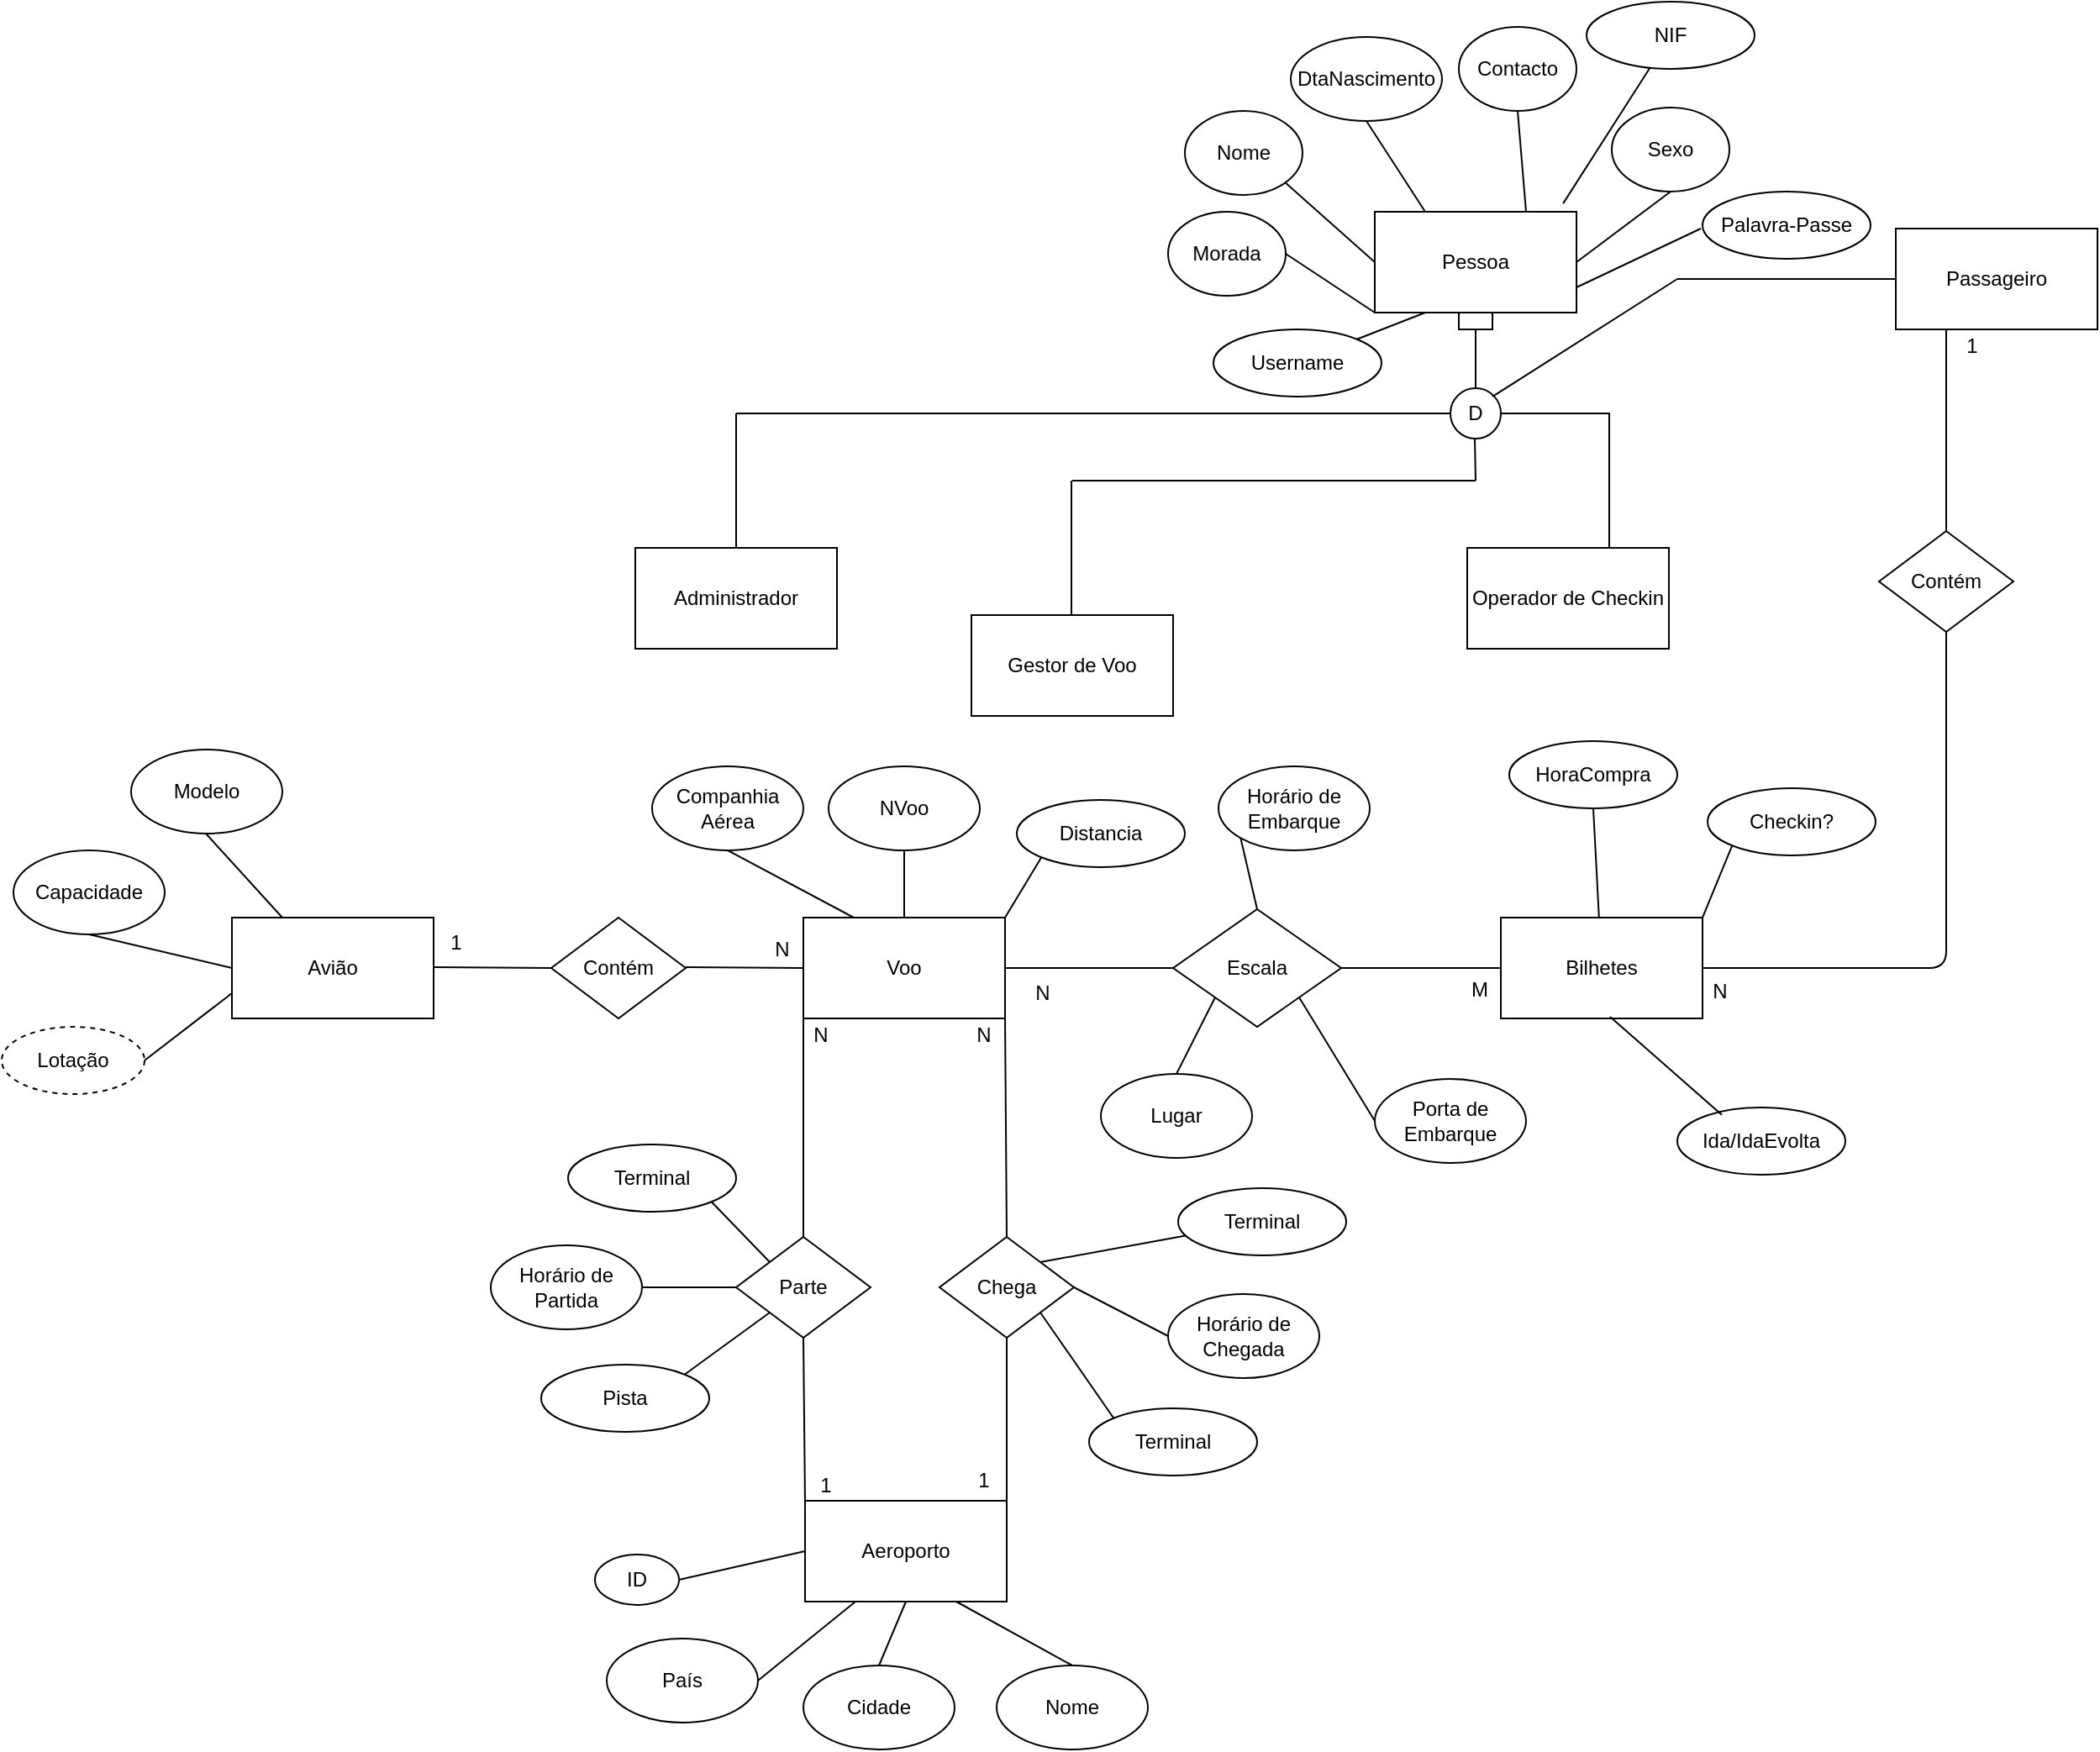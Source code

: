 <mxfile version="14.6.13" type="device"><diagram id="R2lEEEUBdFMjLlhIrx00" name="Page-1"><mxGraphModel dx="1673" dy="4219" grid="0" gridSize="10" guides="1" tooltips="1" connect="1" arrows="1" fold="1" page="1" pageScale="1" pageWidth="2336" pageHeight="1654" math="0" shadow="0" extFonts="Permanent Marker^https://fonts.googleapis.com/css?family=Permanent+Marker"><root><mxCell id="0"/><mxCell id="1" parent="0"/><mxCell id="1-xjTHFkyrvVg-DNhmwI-4" value="Bilhetes" style="rounded=0;whiteSpace=wrap;html=1;" parent="1" vertex="1"><mxGeometry x="1437" y="-2587" width="120" height="60" as="geometry"/></mxCell><mxCell id="1-xjTHFkyrvVg-DNhmwI-5" value="Pessoa" style="rounded=0;whiteSpace=wrap;html=1;" parent="1" vertex="1"><mxGeometry x="1362" y="-3007" width="120" height="60" as="geometry"/></mxCell><mxCell id="1-xjTHFkyrvVg-DNhmwI-6" value="Aeroporto" style="rounded=0;whiteSpace=wrap;html=1;" parent="1" vertex="1"><mxGeometry x="1023" y="-2240" width="120" height="60" as="geometry"/></mxCell><mxCell id="1-xjTHFkyrvVg-DNhmwI-7" value="Avião" style="rounded=0;whiteSpace=wrap;html=1;" parent="1" vertex="1"><mxGeometry x="682" y="-2587" width="120" height="60" as="geometry"/></mxCell><mxCell id="1-xjTHFkyrvVg-DNhmwI-8" value="Voo" style="rounded=0;whiteSpace=wrap;html=1;" parent="1" vertex="1"><mxGeometry x="1022" y="-2587" width="120" height="60" as="geometry"/></mxCell><mxCell id="1-xjTHFkyrvVg-DNhmwI-10" style="edgeStyle=orthogonalEdgeStyle;rounded=0;orthogonalLoop=1;jettySize=auto;html=1;exitX=0.5;exitY=1;exitDx=0;exitDy=0;" parent="1" edge="1"><mxGeometry relative="1" as="geometry"><mxPoint x="1032" y="-2267" as="sourcePoint"/><mxPoint x="1032" y="-2267" as="targetPoint"/></mxGeometry></mxCell><mxCell id="1-xjTHFkyrvVg-DNhmwI-11" style="edgeStyle=orthogonalEdgeStyle;rounded=0;orthogonalLoop=1;jettySize=auto;html=1;exitX=0.5;exitY=1;exitDx=0;exitDy=0;" parent="1" edge="1"><mxGeometry relative="1" as="geometry"><mxPoint x="1032" y="-2267" as="sourcePoint"/><mxPoint x="1032" y="-2267" as="targetPoint"/></mxGeometry></mxCell><mxCell id="uebjdxT3KRDvBwgdckWw-3" value="Nome" style="ellipse;whiteSpace=wrap;html=1;" parent="1" vertex="1"><mxGeometry x="1249" y="-3067" width="70" height="50" as="geometry"/></mxCell><mxCell id="uebjdxT3KRDvBwgdckWw-7" value="Contacto" style="ellipse;whiteSpace=wrap;html=1;" parent="1" vertex="1"><mxGeometry x="1412" y="-3117" width="70" height="50" as="geometry"/></mxCell><mxCell id="uebjdxT3KRDvBwgdckWw-8" value="Morada" style="ellipse;whiteSpace=wrap;html=1;" parent="1" vertex="1"><mxGeometry x="1239" y="-3007" width="70" height="50" as="geometry"/></mxCell><mxCell id="uebjdxT3KRDvBwgdckWw-9" value="Sexo" style="ellipse;whiteSpace=wrap;html=1;" parent="1" vertex="1"><mxGeometry x="1503" y="-3069" width="70" height="50" as="geometry"/></mxCell><mxCell id="uebjdxT3KRDvBwgdckWw-11" value="" style="rounded=0;whiteSpace=wrap;html=1;" parent="1" vertex="1"><mxGeometry x="1412" y="-2947" width="20" height="10" as="geometry"/></mxCell><mxCell id="uebjdxT3KRDvBwgdckWw-12" value="Administrador" style="rounded=0;whiteSpace=wrap;html=1;" parent="1" vertex="1"><mxGeometry x="922" y="-2807" width="120" height="60" as="geometry"/></mxCell><mxCell id="uebjdxT3KRDvBwgdckWw-14" value="Passageiro" style="rounded=0;whiteSpace=wrap;html=1;" parent="1" vertex="1"><mxGeometry x="1672" y="-2997" width="120" height="60" as="geometry"/></mxCell><mxCell id="uebjdxT3KRDvBwgdckWw-15" value="Operador de Checkin" style="rounded=0;whiteSpace=wrap;html=1;" parent="1" vertex="1"><mxGeometry x="1417" y="-2807" width="120" height="60" as="geometry"/></mxCell><mxCell id="uebjdxT3KRDvBwgdckWw-16" value="&lt;span&gt;Gestor de Voo&lt;/span&gt;" style="rounded=0;whiteSpace=wrap;html=1;" parent="1" vertex="1"><mxGeometry x="1122" y="-2767" width="120" height="60" as="geometry"/></mxCell><mxCell id="uebjdxT3KRDvBwgdckWw-19" value="" style="endArrow=none;html=1;entryX=0.5;entryY=1;entryDx=0;entryDy=0;exitX=0.5;exitY=0;exitDx=0;exitDy=0;" parent="1" source="uebjdxT3KRDvBwgdckWw-20" target="uebjdxT3KRDvBwgdckWw-11" edge="1"><mxGeometry width="50" height="50" relative="1" as="geometry"><mxPoint x="1422" y="-2907" as="sourcePoint"/><mxPoint x="1472" y="-2917" as="targetPoint"/></mxGeometry></mxCell><mxCell id="uebjdxT3KRDvBwgdckWw-20" value="D" style="ellipse;whiteSpace=wrap;html=1;aspect=fixed;" parent="1" vertex="1"><mxGeometry x="1407" y="-2902" width="30" height="30" as="geometry"/></mxCell><mxCell id="uebjdxT3KRDvBwgdckWw-21" value="" style="endArrow=none;html=1;" parent="1" edge="1"><mxGeometry width="50" height="50" relative="1" as="geometry"><mxPoint x="1182" y="-2847" as="sourcePoint"/><mxPoint x="1422" y="-2847" as="targetPoint"/></mxGeometry></mxCell><mxCell id="uebjdxT3KRDvBwgdckWw-22" value="" style="endArrow=none;html=1;exitX=0.5;exitY=0;exitDx=0;exitDy=0;" parent="1" source="uebjdxT3KRDvBwgdckWw-12" edge="1"><mxGeometry width="50" height="50" relative="1" as="geometry"><mxPoint x="1542" y="-2667" as="sourcePoint"/><mxPoint x="982" y="-2887" as="targetPoint"/></mxGeometry></mxCell><mxCell id="uebjdxT3KRDvBwgdckWw-23" value="" style="endArrow=none;html=1;entryX=0;entryY=0.5;entryDx=0;entryDy=0;" parent="1" target="uebjdxT3KRDvBwgdckWw-20" edge="1"><mxGeometry width="50" height="50" relative="1" as="geometry"><mxPoint x="982" y="-2887" as="sourcePoint"/><mxPoint x="1292" y="-2912" as="targetPoint"/></mxGeometry></mxCell><mxCell id="uebjdxT3KRDvBwgdckWw-24" value="" style="endArrow=none;html=1;exitX=1;exitY=0.5;exitDx=0;exitDy=0;" parent="1" source="uebjdxT3KRDvBwgdckWw-20" edge="1"><mxGeometry width="50" height="50" relative="1" as="geometry"><mxPoint x="1452" y="-2867" as="sourcePoint"/><mxPoint x="1502" y="-2887" as="targetPoint"/></mxGeometry></mxCell><mxCell id="uebjdxT3KRDvBwgdckWw-25" value="" style="endArrow=none;html=1;" parent="1" edge="1"><mxGeometry width="50" height="50" relative="1" as="geometry"><mxPoint x="1501.5" y="-2807" as="sourcePoint"/><mxPoint x="1501.5" y="-2887" as="targetPoint"/></mxGeometry></mxCell><mxCell id="uebjdxT3KRDvBwgdckWw-27" value="" style="endArrow=none;html=1;" parent="1" edge="1"><mxGeometry width="50" height="50" relative="1" as="geometry"><mxPoint x="1432" y="-2897" as="sourcePoint"/><mxPoint x="1542" y="-2967" as="targetPoint"/></mxGeometry></mxCell><mxCell id="uebjdxT3KRDvBwgdckWw-29" value="" style="endArrow=none;html=1;entryX=0;entryY=0.5;entryDx=0;entryDy=0;" parent="1" target="uebjdxT3KRDvBwgdckWw-14" edge="1"><mxGeometry width="50" height="50" relative="1" as="geometry"><mxPoint x="1542" y="-2967" as="sourcePoint"/><mxPoint x="1552" y="-2937" as="targetPoint"/></mxGeometry></mxCell><mxCell id="uebjdxT3KRDvBwgdckWw-30" value="DtaNascimento" style="ellipse;whiteSpace=wrap;html=1;" parent="1" vertex="1"><mxGeometry x="1312" y="-3111" width="90" height="50" as="geometry"/></mxCell><mxCell id="uebjdxT3KRDvBwgdckWw-32" value="" style="endArrow=none;html=1;entryX=0;entryY=1;entryDx=0;entryDy=0;exitX=1;exitY=0.5;exitDx=0;exitDy=0;" parent="1" source="uebjdxT3KRDvBwgdckWw-8" target="1-xjTHFkyrvVg-DNhmwI-5" edge="1"><mxGeometry width="50" height="50" relative="1" as="geometry"><mxPoint x="1312" y="-3007" as="sourcePoint"/><mxPoint x="1362" y="-3007" as="targetPoint"/></mxGeometry></mxCell><mxCell id="uebjdxT3KRDvBwgdckWw-33" value="" style="endArrow=none;html=1;entryX=0;entryY=0.5;entryDx=0;entryDy=0;exitX=1;exitY=1;exitDx=0;exitDy=0;" parent="1" source="uebjdxT3KRDvBwgdckWw-3" target="1-xjTHFkyrvVg-DNhmwI-5" edge="1"><mxGeometry width="50" height="50" relative="1" as="geometry"><mxPoint x="1302" y="-3007" as="sourcePoint"/><mxPoint x="1352" y="-3017" as="targetPoint"/></mxGeometry></mxCell><mxCell id="uebjdxT3KRDvBwgdckWw-35" value="" style="endArrow=none;html=1;entryX=0.5;entryY=1;entryDx=0;entryDy=0;exitX=1;exitY=0.5;exitDx=0;exitDy=0;" parent="1" source="1-xjTHFkyrvVg-DNhmwI-5" target="uebjdxT3KRDvBwgdckWw-9" edge="1"><mxGeometry width="50" height="50" relative="1" as="geometry"><mxPoint x="1482" y="-2967" as="sourcePoint"/><mxPoint x="1532" y="-3017" as="targetPoint"/></mxGeometry></mxCell><mxCell id="uebjdxT3KRDvBwgdckWw-36" value="" style="endArrow=none;html=1;entryX=0.5;entryY=1;entryDx=0;entryDy=0;exitX=0.75;exitY=0;exitDx=0;exitDy=0;" parent="1" source="1-xjTHFkyrvVg-DNhmwI-5" target="uebjdxT3KRDvBwgdckWw-7" edge="1"><mxGeometry width="50" height="50" relative="1" as="geometry"><mxPoint x="1432" y="-3017" as="sourcePoint"/><mxPoint x="1482" y="-3067" as="targetPoint"/></mxGeometry></mxCell><mxCell id="uebjdxT3KRDvBwgdckWw-37" value="" style="endArrow=none;html=1;entryX=0.5;entryY=1;entryDx=0;entryDy=0;exitX=0.25;exitY=0;exitDx=0;exitDy=0;" parent="1" source="1-xjTHFkyrvVg-DNhmwI-5" target="uebjdxT3KRDvBwgdckWw-30" edge="1"><mxGeometry width="50" height="50" relative="1" as="geometry"><mxPoint x="1387" y="-3027" as="sourcePoint"/><mxPoint x="1437" y="-3077" as="targetPoint"/></mxGeometry></mxCell><mxCell id="uebjdxT3KRDvBwgdckWw-64" value="Escala" style="rhombus;whiteSpace=wrap;html=1;" parent="1" vertex="1"><mxGeometry x="1242" y="-2592" width="100" height="70" as="geometry"/></mxCell><mxCell id="uebjdxT3KRDvBwgdckWw-65" value="" style="endArrow=none;html=1;" parent="1" edge="1"><mxGeometry width="50" height="50" relative="1" as="geometry"><mxPoint x="1142" y="-2557" as="sourcePoint"/><mxPoint x="1242" y="-2557" as="targetPoint"/></mxGeometry></mxCell><mxCell id="uebjdxT3KRDvBwgdckWw-66" value="" style="endArrow=none;html=1;exitX=1;exitY=0.5;exitDx=0;exitDy=0;entryX=0;entryY=0.5;entryDx=0;entryDy=0;" parent="1" source="uebjdxT3KRDvBwgdckWw-64" target="1-xjTHFkyrvVg-DNhmwI-4" edge="1"><mxGeometry width="50" height="50" relative="1" as="geometry"><mxPoint x="1432" y="-2517" as="sourcePoint"/><mxPoint x="1432" y="-2557" as="targetPoint"/></mxGeometry></mxCell><mxCell id="uebjdxT3KRDvBwgdckWw-67" value="" style="endArrow=none;html=1;entryX=0;entryY=1;entryDx=0;entryDy=0;exitX=0.5;exitY=0;exitDx=0;exitDy=0;" parent="1" edge="1" target="1-xjTHFkyrvVg-DNhmwI-8" source="uebjdxT3KRDvBwgdckWw-68"><mxGeometry width="50" height="50" relative="1" as="geometry"><mxPoint x="1032.08" y="-2447" as="sourcePoint"/><mxPoint x="1031.58" y="-2527" as="targetPoint"/></mxGeometry></mxCell><mxCell id="uebjdxT3KRDvBwgdckWw-68" value="Parte" style="rhombus;whiteSpace=wrap;html=1;" parent="1" vertex="1"><mxGeometry x="982" y="-2397" width="80" height="60" as="geometry"/></mxCell><mxCell id="uebjdxT3KRDvBwgdckWw-69" value="" style="endArrow=none;html=1;exitX=0;exitY=0;exitDx=0;exitDy=0;entryX=0.5;entryY=1;entryDx=0;entryDy=0;" parent="1" source="1-xjTHFkyrvVg-DNhmwI-6" target="uebjdxT3KRDvBwgdckWw-68" edge="1"><mxGeometry width="50" height="50" relative="1" as="geometry"><mxPoint x="1032" y="-2327" as="sourcePoint"/><mxPoint x="1122" y="-2547" as="targetPoint"/></mxGeometry></mxCell><mxCell id="uebjdxT3KRDvBwgdckWw-71" style="edgeStyle=orthogonalEdgeStyle;rounded=0;orthogonalLoop=1;jettySize=auto;html=1;exitX=0.5;exitY=1;exitDx=0;exitDy=0;" parent="1" edge="1"><mxGeometry relative="1" as="geometry"><mxPoint x="1212" y="-2267" as="sourcePoint"/><mxPoint x="1212" y="-2267" as="targetPoint"/></mxGeometry></mxCell><mxCell id="uebjdxT3KRDvBwgdckWw-72" style="edgeStyle=orthogonalEdgeStyle;rounded=0;orthogonalLoop=1;jettySize=auto;html=1;exitX=0.5;exitY=1;exitDx=0;exitDy=0;" parent="1" edge="1"><mxGeometry relative="1" as="geometry"><mxPoint x="1212" y="-2267" as="sourcePoint"/><mxPoint x="1212" y="-2267" as="targetPoint"/></mxGeometry></mxCell><mxCell id="uebjdxT3KRDvBwgdckWw-73" value="" style="endArrow=none;html=1;entryX=1;entryY=1;entryDx=0;entryDy=0;exitX=0.5;exitY=0;exitDx=0;exitDy=0;" parent="1" target="1-xjTHFkyrvVg-DNhmwI-8" edge="1" source="uebjdxT3KRDvBwgdckWw-74"><mxGeometry width="50" height="50" relative="1" as="geometry"><mxPoint x="1152" y="-2487" as="sourcePoint"/><mxPoint x="1212" y="-2527" as="targetPoint"/></mxGeometry></mxCell><mxCell id="uebjdxT3KRDvBwgdckWw-74" value="Chega" style="rhombus;whiteSpace=wrap;html=1;" parent="1" vertex="1"><mxGeometry x="1103" y="-2397" width="80" height="60" as="geometry"/></mxCell><mxCell id="uebjdxT3KRDvBwgdckWw-75" value="" style="endArrow=none;html=1;exitX=1;exitY=0;exitDx=0;exitDy=0;entryX=0.5;entryY=1;entryDx=0;entryDy=0;" parent="1" target="uebjdxT3KRDvBwgdckWw-74" edge="1" source="1-xjTHFkyrvVg-DNhmwI-6"><mxGeometry width="50" height="50" relative="1" as="geometry"><mxPoint x="1212" y="-2327" as="sourcePoint"/><mxPoint x="1292" y="-2547" as="targetPoint"/></mxGeometry></mxCell><mxCell id="uebjdxT3KRDvBwgdckWw-81" value="Contém" style="rhombus;whiteSpace=wrap;html=1;" parent="1" vertex="1"><mxGeometry x="872" y="-2587" width="80" height="60" as="geometry"/></mxCell><mxCell id="uebjdxT3KRDvBwgdckWw-82" value="" style="endArrow=none;html=1;exitX=1;exitY=0.5;exitDx=0;exitDy=0;" parent="1" edge="1"><mxGeometry width="50" height="50" relative="1" as="geometry"><mxPoint x="952" y="-2557.5" as="sourcePoint"/><mxPoint x="1022" y="-2557" as="targetPoint"/></mxGeometry></mxCell><mxCell id="uebjdxT3KRDvBwgdckWw-91" value="" style="endArrow=none;html=1;" parent="1" edge="1"><mxGeometry width="50" height="50" relative="1" as="geometry"><mxPoint x="1702" y="-2817" as="sourcePoint"/><mxPoint x="1702" y="-2937" as="targetPoint"/></mxGeometry></mxCell><mxCell id="uebjdxT3KRDvBwgdckWw-92" value="" style="endArrow=none;html=1;entryX=0.5;entryY=1;entryDx=0;entryDy=0;exitX=1;exitY=0.5;exitDx=0;exitDy=0;" parent="1" target="uebjdxT3KRDvBwgdckWw-93" edge="1" source="1-xjTHFkyrvVg-DNhmwI-4"><mxGeometry width="50" height="50" relative="1" as="geometry"><mxPoint x="1702" y="-2647" as="sourcePoint"/><mxPoint x="1702" y="-2737" as="targetPoint"/><Array as="points"><mxPoint x="1702" y="-2557"/></Array></mxGeometry></mxCell><mxCell id="uebjdxT3KRDvBwgdckWw-93" value="Contém" style="rhombus;whiteSpace=wrap;html=1;" parent="1" vertex="1"><mxGeometry x="1662" y="-2817" width="80" height="60" as="geometry"/></mxCell><mxCell id="uebjdxT3KRDvBwgdckWw-94" value="" style="endArrow=none;html=1;exitX=0.5;exitY=0;exitDx=0;exitDy=0;" parent="1" edge="1"><mxGeometry width="50" height="50" relative="1" as="geometry"><mxPoint x="1181.5" y="-2767" as="sourcePoint"/><mxPoint x="1181.5" y="-2847" as="targetPoint"/></mxGeometry></mxCell><mxCell id="uebjdxT3KRDvBwgdckWw-95" value="" style="endArrow=none;html=1;" parent="1" edge="1"><mxGeometry width="50" height="50" relative="1" as="geometry"><mxPoint x="1422" y="-2847" as="sourcePoint"/><mxPoint x="1421.5" y="-2872" as="targetPoint"/></mxGeometry></mxCell><mxCell id="uebjdxT3KRDvBwgdckWw-97" value="" style="endArrow=none;html=1;exitX=1;exitY=0.5;exitDx=0;exitDy=0;" parent="1" edge="1"><mxGeometry width="50" height="50" relative="1" as="geometry"><mxPoint x="802" y="-2557.5" as="sourcePoint"/><mxPoint x="872" y="-2557" as="targetPoint"/></mxGeometry></mxCell><mxCell id="uebjdxT3KRDvBwgdckWw-113" value="Porta de Embarque" style="ellipse;whiteSpace=wrap;html=1;" parent="1" vertex="1"><mxGeometry x="1362" y="-2491" width="90" height="50" as="geometry"/></mxCell><mxCell id="uebjdxT3KRDvBwgdckWw-114" value="" style="endArrow=none;html=1;entryX=0;entryY=0.5;entryDx=0;entryDy=0;exitX=1;exitY=1;exitDx=0;exitDy=0;" parent="1" source="uebjdxT3KRDvBwgdckWw-64" target="uebjdxT3KRDvBwgdckWw-113" edge="1"><mxGeometry width="50" height="50" relative="1" as="geometry"><mxPoint x="1742" y="-2522" as="sourcePoint"/><mxPoint x="1787" y="-2592" as="targetPoint"/></mxGeometry></mxCell><mxCell id="uebjdxT3KRDvBwgdckWw-115" value="Lugar" style="ellipse;whiteSpace=wrap;html=1;" parent="1" vertex="1"><mxGeometry x="1199" y="-2494" width="90" height="50" as="geometry"/></mxCell><mxCell id="uebjdxT3KRDvBwgdckWw-116" value="" style="endArrow=none;html=1;entryX=0.5;entryY=0;entryDx=0;entryDy=0;exitX=0;exitY=1;exitDx=0;exitDy=0;" parent="1" source="uebjdxT3KRDvBwgdckWw-64" target="uebjdxT3KRDvBwgdckWw-115" edge="1"><mxGeometry width="50" height="50" relative="1" as="geometry"><mxPoint x="1567" y="-2562" as="sourcePoint"/><mxPoint x="1797" y="-2582" as="targetPoint"/></mxGeometry></mxCell><mxCell id="uebjdxT3KRDvBwgdckWw-117" value="Horário de Embarque" style="ellipse;whiteSpace=wrap;html=1;" parent="1" vertex="1"><mxGeometry x="1269" y="-2677" width="90" height="50" as="geometry"/></mxCell><mxCell id="uebjdxT3KRDvBwgdckWw-118" value="" style="endArrow=none;html=1;entryX=0;entryY=1;entryDx=0;entryDy=0;exitX=0.5;exitY=0;exitDx=0;exitDy=0;" parent="1" source="uebjdxT3KRDvBwgdckWw-64" target="uebjdxT3KRDvBwgdckWw-117" edge="1"><mxGeometry width="50" height="50" relative="1" as="geometry"><mxPoint x="1577" y="-2552" as="sourcePoint"/><mxPoint x="1807" y="-2572" as="targetPoint"/></mxGeometry></mxCell><mxCell id="uebjdxT3KRDvBwgdckWw-133" value="País" style="ellipse;whiteSpace=wrap;html=1;" parent="1" vertex="1"><mxGeometry x="905" y="-2158" width="90" height="50" as="geometry"/></mxCell><mxCell id="uebjdxT3KRDvBwgdckWw-134" value="" style="endArrow=none;html=1;entryX=1;entryY=0.5;entryDx=0;entryDy=0;exitX=0.25;exitY=1;exitDx=0;exitDy=0;" parent="1" source="1-xjTHFkyrvVg-DNhmwI-6" target="uebjdxT3KRDvBwgdckWw-133" edge="1"><mxGeometry width="50" height="50" relative="1" as="geometry"><mxPoint x="898" y="-2190" as="sourcePoint"/><mxPoint x="1138" y="-2215" as="targetPoint"/></mxGeometry></mxCell><mxCell id="uebjdxT3KRDvBwgdckWw-135" value="Cidade" style="ellipse;whiteSpace=wrap;html=1;" parent="1" vertex="1"><mxGeometry x="1022" y="-2142" width="90" height="50" as="geometry"/></mxCell><mxCell id="uebjdxT3KRDvBwgdckWw-136" value="" style="endArrow=none;html=1;entryX=0.5;entryY=0;entryDx=0;entryDy=0;exitX=0.5;exitY=1;exitDx=0;exitDy=0;" parent="1" source="1-xjTHFkyrvVg-DNhmwI-6" target="uebjdxT3KRDvBwgdckWw-135" edge="1"><mxGeometry width="50" height="50" relative="1" as="geometry"><mxPoint x="1203" y="-2160" as="sourcePoint"/><mxPoint x="1248" y="-2195" as="targetPoint"/></mxGeometry></mxCell><mxCell id="uebjdxT3KRDvBwgdckWw-137" value="Nome" style="ellipse;whiteSpace=wrap;html=1;" parent="1" vertex="1"><mxGeometry x="1137" y="-2142" width="90" height="50" as="geometry"/></mxCell><mxCell id="uebjdxT3KRDvBwgdckWw-138" value="" style="endArrow=none;html=1;entryX=0.5;entryY=0;entryDx=0;entryDy=0;exitX=0.75;exitY=1;exitDx=0;exitDy=0;" parent="1" source="1-xjTHFkyrvVg-DNhmwI-6" target="uebjdxT3KRDvBwgdckWw-137" edge="1"><mxGeometry width="50" height="50" relative="1" as="geometry"><mxPoint x="1313" y="-2170" as="sourcePoint"/><mxPoint x="1358" y="-2205" as="targetPoint"/></mxGeometry></mxCell><mxCell id="uebjdxT3KRDvBwgdckWw-140" value="ID" style="ellipse;whiteSpace=wrap;html=1;" parent="1" vertex="1"><mxGeometry x="898" y="-2208" width="50" height="30" as="geometry"/></mxCell><mxCell id="uebjdxT3KRDvBwgdckWw-141" value="" style="endArrow=none;html=1;entryX=1;entryY=0.5;entryDx=0;entryDy=0;exitX=0;exitY=0.5;exitDx=0;exitDy=0;" parent="1" target="uebjdxT3KRDvBwgdckWw-140" edge="1" source="1-xjTHFkyrvVg-DNhmwI-6"><mxGeometry width="50" height="50" relative="1" as="geometry"><mxPoint x="990" y="-2210" as="sourcePoint"/><mxPoint x="1108" y="-2245" as="targetPoint"/></mxGeometry></mxCell><mxCell id="XtiIaGw_opSzehPUAwI_-1" value="Horário de Partida" style="ellipse;whiteSpace=wrap;html=1;" parent="1" vertex="1"><mxGeometry x="836" y="-2392" width="90" height="50" as="geometry"/></mxCell><mxCell id="XtiIaGw_opSzehPUAwI_-2" value="" style="endArrow=none;html=1;entryX=1;entryY=0.5;entryDx=0;entryDy=0;exitX=0;exitY=0.5;exitDx=0;exitDy=0;" parent="1" source="uebjdxT3KRDvBwgdckWw-68" target="XtiIaGw_opSzehPUAwI_-1" edge="1"><mxGeometry width="50" height="50" relative="1" as="geometry"><mxPoint x="972" y="-2297" as="sourcePoint"/><mxPoint x="982" y="-2427" as="targetPoint"/></mxGeometry></mxCell><mxCell id="XtiIaGw_opSzehPUAwI_-3" value="Horário de Chegada" style="ellipse;whiteSpace=wrap;html=1;" parent="1" vertex="1"><mxGeometry x="1239" y="-2363" width="90" height="50" as="geometry"/></mxCell><mxCell id="XtiIaGw_opSzehPUAwI_-4" value="" style="endArrow=none;html=1;entryX=1;entryY=0.5;entryDx=0;entryDy=0;exitX=0;exitY=0.5;exitDx=0;exitDy=0;" parent="1" source="XtiIaGw_opSzehPUAwI_-3" edge="1" target="uebjdxT3KRDvBwgdckWw-74"><mxGeometry width="50" height="50" relative="1" as="geometry"><mxPoint x="1342" y="-2297.5" as="sourcePoint"/><mxPoint x="1272" y="-2297.5" as="targetPoint"/></mxGeometry></mxCell><mxCell id="XtiIaGw_opSzehPUAwI_-5" value="NVoo" style="ellipse;whiteSpace=wrap;html=1;" parent="1" vertex="1"><mxGeometry x="1037" y="-2677" width="90" height="50" as="geometry"/></mxCell><mxCell id="XtiIaGw_opSzehPUAwI_-6" value="" style="endArrow=none;html=1;entryX=0.5;entryY=1;entryDx=0;entryDy=0;exitX=0.5;exitY=0;exitDx=0;exitDy=0;" parent="1" source="1-xjTHFkyrvVg-DNhmwI-8" target="XtiIaGw_opSzehPUAwI_-5" edge="1"><mxGeometry width="50" height="50" relative="1" as="geometry"><mxPoint x="1282" y="-2567" as="sourcePoint"/><mxPoint x="1332" y="-2617" as="targetPoint"/></mxGeometry></mxCell><mxCell id="XtiIaGw_opSzehPUAwI_-8" value="Modelo" style="ellipse;whiteSpace=wrap;html=1;" parent="1" vertex="1"><mxGeometry x="622" y="-2687" width="90" height="50" as="geometry"/></mxCell><mxCell id="XtiIaGw_opSzehPUAwI_-9" value="" style="endArrow=none;html=1;entryX=0.5;entryY=1;entryDx=0;entryDy=0;exitX=0.25;exitY=0;exitDx=0;exitDy=0;" parent="1" source="1-xjTHFkyrvVg-DNhmwI-7" edge="1"><mxGeometry width="50" height="50" relative="1" as="geometry"><mxPoint x="666.5" y="-2597" as="sourcePoint"/><mxPoint x="666.5" y="-2637" as="targetPoint"/></mxGeometry></mxCell><mxCell id="XtiIaGw_opSzehPUAwI_-10" value="Companhia Aérea" style="ellipse;whiteSpace=wrap;html=1;" parent="1" vertex="1"><mxGeometry x="932" y="-2677" width="90" height="50" as="geometry"/></mxCell><mxCell id="XtiIaGw_opSzehPUAwI_-11" value="" style="endArrow=none;html=1;entryX=0.5;entryY=1;entryDx=0;entryDy=0;exitX=0.25;exitY=0;exitDx=0;exitDy=0;" parent="1" source="1-xjTHFkyrvVg-DNhmwI-8" target="XtiIaGw_opSzehPUAwI_-10" edge="1"><mxGeometry width="50" height="50" relative="1" as="geometry"><mxPoint x="1112" y="-2497" as="sourcePoint"/><mxPoint x="1162" y="-2547" as="targetPoint"/></mxGeometry></mxCell><mxCell id="XtiIaGw_opSzehPUAwI_-12" value="Capacidade" style="ellipse;whiteSpace=wrap;html=1;" parent="1" vertex="1"><mxGeometry x="552" y="-2627" width="90" height="50" as="geometry"/></mxCell><mxCell id="XtiIaGw_opSzehPUAwI_-13" value="" style="endArrow=none;html=1;entryX=0.5;entryY=1;entryDx=0;entryDy=0;exitX=0;exitY=0.5;exitDx=0;exitDy=0;" parent="1" source="1-xjTHFkyrvVg-DNhmwI-7" target="XtiIaGw_opSzehPUAwI_-12" edge="1"><mxGeometry width="50" height="50" relative="1" as="geometry"><mxPoint x="602" y="-2517" as="sourcePoint"/><mxPoint x="652" y="-2567" as="targetPoint"/></mxGeometry></mxCell><mxCell id="XtiIaGw_opSzehPUAwI_-16" value="Lotação" style="ellipse;whiteSpace=wrap;html=1;align=center;dashed=1;" parent="1" vertex="1"><mxGeometry x="545" y="-2522" width="85" height="40" as="geometry"/></mxCell><mxCell id="XtiIaGw_opSzehPUAwI_-17" value="" style="endArrow=none;html=1;exitX=1;exitY=0.5;exitDx=0;exitDy=0;entryX=0;entryY=0.75;entryDx=0;entryDy=0;" parent="1" source="XtiIaGw_opSzehPUAwI_-16" target="1-xjTHFkyrvVg-DNhmwI-7" edge="1"><mxGeometry width="50" height="50" relative="1" as="geometry"><mxPoint x="1162" y="-2567" as="sourcePoint"/><mxPoint x="1212" y="-2617" as="targetPoint"/></mxGeometry></mxCell><mxCell id="pChIyMrzG0fQh_U2bgrH-2" value="1" style="text;html=1;align=center;verticalAlign=middle;resizable=0;points=[];autosize=1;strokeColor=none;" vertex="1" parent="1"><mxGeometry x="806" y="-2581" width="17" height="18" as="geometry"/></mxCell><mxCell id="pChIyMrzG0fQh_U2bgrH-3" value="N" style="text;html=1;align=center;verticalAlign=middle;resizable=0;points=[];autosize=1;strokeColor=none;" vertex="1" parent="1"><mxGeometry x="999" y="-2577" width="19" height="18" as="geometry"/></mxCell><mxCell id="pChIyMrzG0fQh_U2bgrH-4" value="N" style="text;html=1;align=center;verticalAlign=middle;resizable=0;points=[];autosize=1;strokeColor=none;" vertex="1" parent="1"><mxGeometry x="1022" y="-2526" width="19" height="18" as="geometry"/></mxCell><mxCell id="pChIyMrzG0fQh_U2bgrH-5" value="1" style="text;html=1;align=center;verticalAlign=middle;resizable=0;points=[];autosize=1;strokeColor=none;" vertex="1" parent="1"><mxGeometry x="1026" y="-2258" width="17" height="18" as="geometry"/></mxCell><mxCell id="pChIyMrzG0fQh_U2bgrH-6" value="N" style="text;html=1;align=center;verticalAlign=middle;resizable=0;points=[];autosize=1;strokeColor=none;" vertex="1" parent="1"><mxGeometry x="1119" y="-2526" width="19" height="18" as="geometry"/></mxCell><mxCell id="pChIyMrzG0fQh_U2bgrH-7" value="1" style="text;html=1;align=center;verticalAlign=middle;resizable=0;points=[];autosize=1;strokeColor=none;" vertex="1" parent="1"><mxGeometry x="1120" y="-2261" width="17" height="18" as="geometry"/></mxCell><mxCell id="pChIyMrzG0fQh_U2bgrH-8" value="N" style="text;html=1;align=center;verticalAlign=middle;resizable=0;points=[];autosize=1;strokeColor=none;" vertex="1" parent="1"><mxGeometry x="1154" y="-2551" width="19" height="18" as="geometry"/></mxCell><mxCell id="pChIyMrzG0fQh_U2bgrH-9" value="M" style="text;html=1;align=center;verticalAlign=middle;resizable=0;points=[];autosize=1;strokeColor=none;" vertex="1" parent="1"><mxGeometry x="1414" y="-2553" width="20" height="18" as="geometry"/></mxCell><mxCell id="pChIyMrzG0fQh_U2bgrH-10" value="1" style="text;html=1;align=center;verticalAlign=middle;resizable=0;points=[];autosize=1;strokeColor=none;" vertex="1" parent="1"><mxGeometry x="1708" y="-2936" width="17" height="18" as="geometry"/></mxCell><mxCell id="pChIyMrzG0fQh_U2bgrH-11" value="N" style="text;html=1;align=center;verticalAlign=middle;resizable=0;points=[];autosize=1;strokeColor=none;" vertex="1" parent="1"><mxGeometry x="1557" y="-2552" width="19" height="18" as="geometry"/></mxCell><mxCell id="pChIyMrzG0fQh_U2bgrH-12" value="Pista" style="ellipse;whiteSpace=wrap;html=1;align=center;" vertex="1" parent="1"><mxGeometry x="866" y="-2321" width="100" height="40" as="geometry"/></mxCell><mxCell id="pChIyMrzG0fQh_U2bgrH-13" value="Terminal" style="ellipse;whiteSpace=wrap;html=1;align=center;" vertex="1" parent="1"><mxGeometry x="882" y="-2452" width="100" height="40" as="geometry"/></mxCell><mxCell id="pChIyMrzG0fQh_U2bgrH-14" value="Terminal" style="ellipse;whiteSpace=wrap;html=1;align=center;" vertex="1" parent="1"><mxGeometry x="1192" y="-2295" width="100" height="40" as="geometry"/></mxCell><mxCell id="pChIyMrzG0fQh_U2bgrH-15" value="Terminal" style="ellipse;whiteSpace=wrap;html=1;align=center;" vertex="1" parent="1"><mxGeometry x="1245" y="-2426" width="100" height="40" as="geometry"/></mxCell><mxCell id="pChIyMrzG0fQh_U2bgrH-16" value="" style="endArrow=none;html=1;rounded=0;exitX=1;exitY=0;exitDx=0;exitDy=0;entryX=0;entryY=1;entryDx=0;entryDy=0;" edge="1" parent="1" source="pChIyMrzG0fQh_U2bgrH-12" target="uebjdxT3KRDvBwgdckWw-68"><mxGeometry relative="1" as="geometry"><mxPoint x="664" y="-2319" as="sourcePoint"/><mxPoint x="824" y="-2319" as="targetPoint"/></mxGeometry></mxCell><mxCell id="pChIyMrzG0fQh_U2bgrH-17" value="" style="endArrow=none;html=1;rounded=0;exitX=1;exitY=1;exitDx=0;exitDy=0;entryX=0;entryY=0;entryDx=0;entryDy=0;" edge="1" parent="1" source="pChIyMrzG0fQh_U2bgrH-13" target="uebjdxT3KRDvBwgdckWw-68"><mxGeometry relative="1" as="geometry"><mxPoint x="728" y="-2345" as="sourcePoint"/><mxPoint x="888" y="-2345" as="targetPoint"/></mxGeometry></mxCell><mxCell id="pChIyMrzG0fQh_U2bgrH-19" value="" style="endArrow=none;html=1;rounded=0;exitX=1;exitY=0;exitDx=0;exitDy=0;" edge="1" parent="1" source="uebjdxT3KRDvBwgdckWw-74" target="pChIyMrzG0fQh_U2bgrH-15"><mxGeometry relative="1" as="geometry"><mxPoint x="1254" y="-2374" as="sourcePoint"/><mxPoint x="1414" y="-2374" as="targetPoint"/></mxGeometry></mxCell><mxCell id="pChIyMrzG0fQh_U2bgrH-20" value="" style="endArrow=none;html=1;rounded=0;exitX=1;exitY=1;exitDx=0;exitDy=0;entryX=0;entryY=0;entryDx=0;entryDy=0;" edge="1" parent="1" source="uebjdxT3KRDvBwgdckWw-74" target="pChIyMrzG0fQh_U2bgrH-14"><mxGeometry relative="1" as="geometry"><mxPoint x="1326" y="-2262" as="sourcePoint"/><mxPoint x="1486" y="-2262" as="targetPoint"/></mxGeometry></mxCell><mxCell id="pChIyMrzG0fQh_U2bgrH-22" value="Username" style="ellipse;whiteSpace=wrap;html=1;align=center;" vertex="1" parent="1"><mxGeometry x="1266" y="-2937" width="100" height="40" as="geometry"/></mxCell><mxCell id="pChIyMrzG0fQh_U2bgrH-24" value="Palavra-Passe" style="ellipse;whiteSpace=wrap;html=1;align=center;" vertex="1" parent="1"><mxGeometry x="1557" y="-3019" width="100" height="40" as="geometry"/></mxCell><mxCell id="pChIyMrzG0fQh_U2bgrH-25" value="" style="endArrow=none;html=1;rounded=0;exitX=1;exitY=0;exitDx=0;exitDy=0;entryX=0.25;entryY=1;entryDx=0;entryDy=0;" edge="1" parent="1" source="pChIyMrzG0fQh_U2bgrH-22" target="1-xjTHFkyrvVg-DNhmwI-5"><mxGeometry relative="1" as="geometry"><mxPoint x="1462" y="-2837" as="sourcePoint"/><mxPoint x="1622" y="-2837" as="targetPoint"/></mxGeometry></mxCell><mxCell id="pChIyMrzG0fQh_U2bgrH-26" value="" style="endArrow=none;html=1;rounded=0;exitX=1;exitY=0.75;exitDx=0;exitDy=0;" edge="1" parent="1" source="1-xjTHFkyrvVg-DNhmwI-5"><mxGeometry relative="1" as="geometry"><mxPoint x="1636" y="-2887" as="sourcePoint"/><mxPoint x="1556" y="-2997" as="targetPoint"/></mxGeometry></mxCell><mxCell id="pChIyMrzG0fQh_U2bgrH-27" value="Ida/IdaEvolta" style="ellipse;whiteSpace=wrap;html=1;align=center;" vertex="1" parent="1"><mxGeometry x="1542" y="-2474" width="100" height="40" as="geometry"/></mxCell><mxCell id="pChIyMrzG0fQh_U2bgrH-28" value="" style="endArrow=none;html=1;rounded=0;entryX=0.265;entryY=0.109;entryDx=0;entryDy=0;entryPerimeter=0;" edge="1" parent="1" target="pChIyMrzG0fQh_U2bgrH-27"><mxGeometry relative="1" as="geometry"><mxPoint x="1502" y="-2528" as="sourcePoint"/><mxPoint x="1737" y="-2313" as="targetPoint"/></mxGeometry></mxCell><mxCell id="pChIyMrzG0fQh_U2bgrH-29" value="Distancia" style="ellipse;whiteSpace=wrap;html=1;align=center;" vertex="1" parent="1"><mxGeometry x="1149" y="-2657" width="100" height="40" as="geometry"/></mxCell><mxCell id="pChIyMrzG0fQh_U2bgrH-31" value="" style="endArrow=none;html=1;rounded=0;exitX=1;exitY=0;exitDx=0;exitDy=0;entryX=0;entryY=1;entryDx=0;entryDy=0;" edge="1" parent="1" source="1-xjTHFkyrvVg-DNhmwI-8" target="pChIyMrzG0fQh_U2bgrH-29"><mxGeometry relative="1" as="geometry"><mxPoint x="904" y="-2490" as="sourcePoint"/><mxPoint x="1064" y="-2490" as="targetPoint"/></mxGeometry></mxCell><mxCell id="pChIyMrzG0fQh_U2bgrH-32" value="HoraCompra" style="ellipse;whiteSpace=wrap;html=1;align=center;" vertex="1" parent="1"><mxGeometry x="1442" y="-2692" width="100" height="40" as="geometry"/></mxCell><mxCell id="pChIyMrzG0fQh_U2bgrH-33" value="" style="endArrow=none;html=1;rounded=0;exitX=0.5;exitY=1;exitDx=0;exitDy=0;" edge="1" parent="1" source="pChIyMrzG0fQh_U2bgrH-32" target="1-xjTHFkyrvVg-DNhmwI-4"><mxGeometry relative="1" as="geometry"><mxPoint x="1575" y="-2619" as="sourcePoint"/><mxPoint x="1735" y="-2619" as="targetPoint"/></mxGeometry></mxCell><mxCell id="pChIyMrzG0fQh_U2bgrH-34" value="Checkin?" style="ellipse;whiteSpace=wrap;html=1;align=center;" vertex="1" parent="1"><mxGeometry x="1560" y="-2664" width="100" height="40" as="geometry"/></mxCell><mxCell id="pChIyMrzG0fQh_U2bgrH-35" value="" style="endArrow=none;html=1;rounded=0;exitX=1;exitY=0;exitDx=0;exitDy=0;entryX=0;entryY=1;entryDx=0;entryDy=0;" edge="1" parent="1" source="1-xjTHFkyrvVg-DNhmwI-4" target="pChIyMrzG0fQh_U2bgrH-34"><mxGeometry relative="1" as="geometry"><mxPoint x="1620" y="-2492" as="sourcePoint"/><mxPoint x="1780" y="-2492" as="targetPoint"/></mxGeometry></mxCell><mxCell id="pChIyMrzG0fQh_U2bgrH-36" value="NIF" style="ellipse;whiteSpace=wrap;html=1;align=center;" vertex="1" parent="1"><mxGeometry x="1488" y="-3132" width="100" height="40" as="geometry"/></mxCell><mxCell id="pChIyMrzG0fQh_U2bgrH-37" value="" style="endArrow=none;html=1;rounded=0;exitX=0.934;exitY=-0.082;exitDx=0;exitDy=0;exitPerimeter=0;" edge="1" parent="1" source="1-xjTHFkyrvVg-DNhmwI-5" target="pChIyMrzG0fQh_U2bgrH-36"><mxGeometry relative="1" as="geometry"><mxPoint x="1438" y="-2899" as="sourcePoint"/><mxPoint x="1598" y="-2899" as="targetPoint"/></mxGeometry></mxCell></root></mxGraphModel></diagram></mxfile>